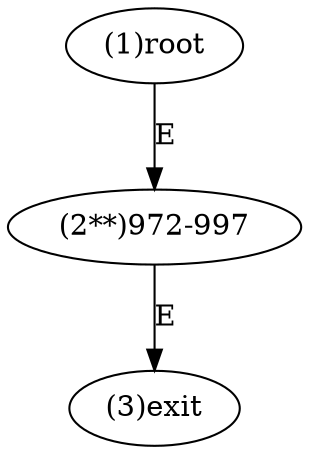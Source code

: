digraph "" { 
1[ label="(1)root"];
2[ label="(2**)972-997"];
3[ label="(3)exit"];
1->2[ label="E"];
2->3[ label="E"];
}